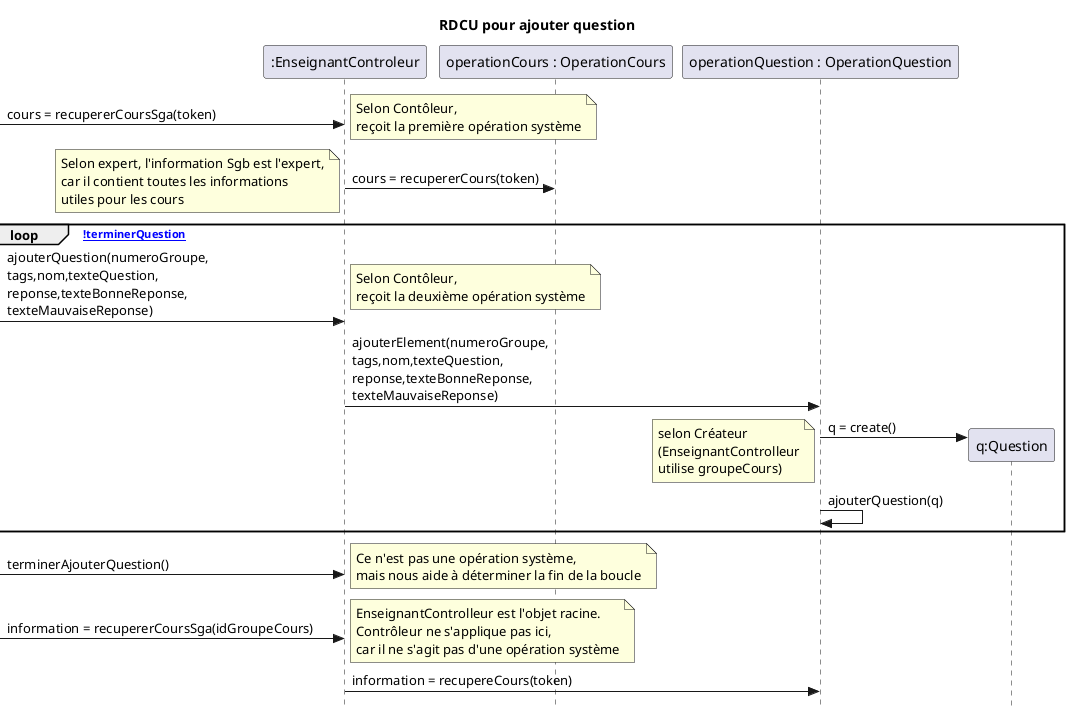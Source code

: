 @startuml ajouterQuestion
skinparam style strictuml
skinparam defaultfontname Verdana
title RDCU pour ajouter question
participant ":EnseignantControleur" as sga
participant "operationCours : OperationCours" as opCours
participant "operationQuestion : OperationQuestion" as opQuestion
participant "q:Question" as question

->sga : cours = recupererCoursSga(token)
note left : Selon Contôleur,\nreçoit la première opération système
sga->opCours: cours = recupererCours(token)
note left : Selon expert, l'information Sgb est l'expert,\ncar il contient toutes les informations\nutiles pour les cours
loop [!terminerQuestion]
-> sga : ajouterQuestion(numeroGroupe,\ntags,nom,texteQuestion,\nreponse,texteBonneReponse,\ntexteMauvaiseReponse)
 note left : Selon Contôleur,\nreçoit la deuxième opération système 
  sga->opQuestion : ajouterElement(numeroGroupe,\ntags,nom,texteQuestion,\nreponse,texteBonneReponse,\ntexteMauvaiseReponse)
  create question
  opQuestion->question : q = create()
  note left : selon Créateur\n(EnseignantControlleur\nutilise groupeCours)
  opQuestion->opQuestion : ajouterQuestion(q)
end
-> sga : terminerAjouterQuestion()
note left : Ce n'est pas une opération système, \nmais nous aide à déterminer la fin de la boucle
  -> sga : information = recupererCoursSga(idGroupeCours)
  note left : EnseignantControlleur est l'objet racine.\nContrôleur ne s'applique pas ici,\ncar il ne s'agit pas d'une opération système
  sga -> opQuestion : information = recupereCours(token)
@enduml